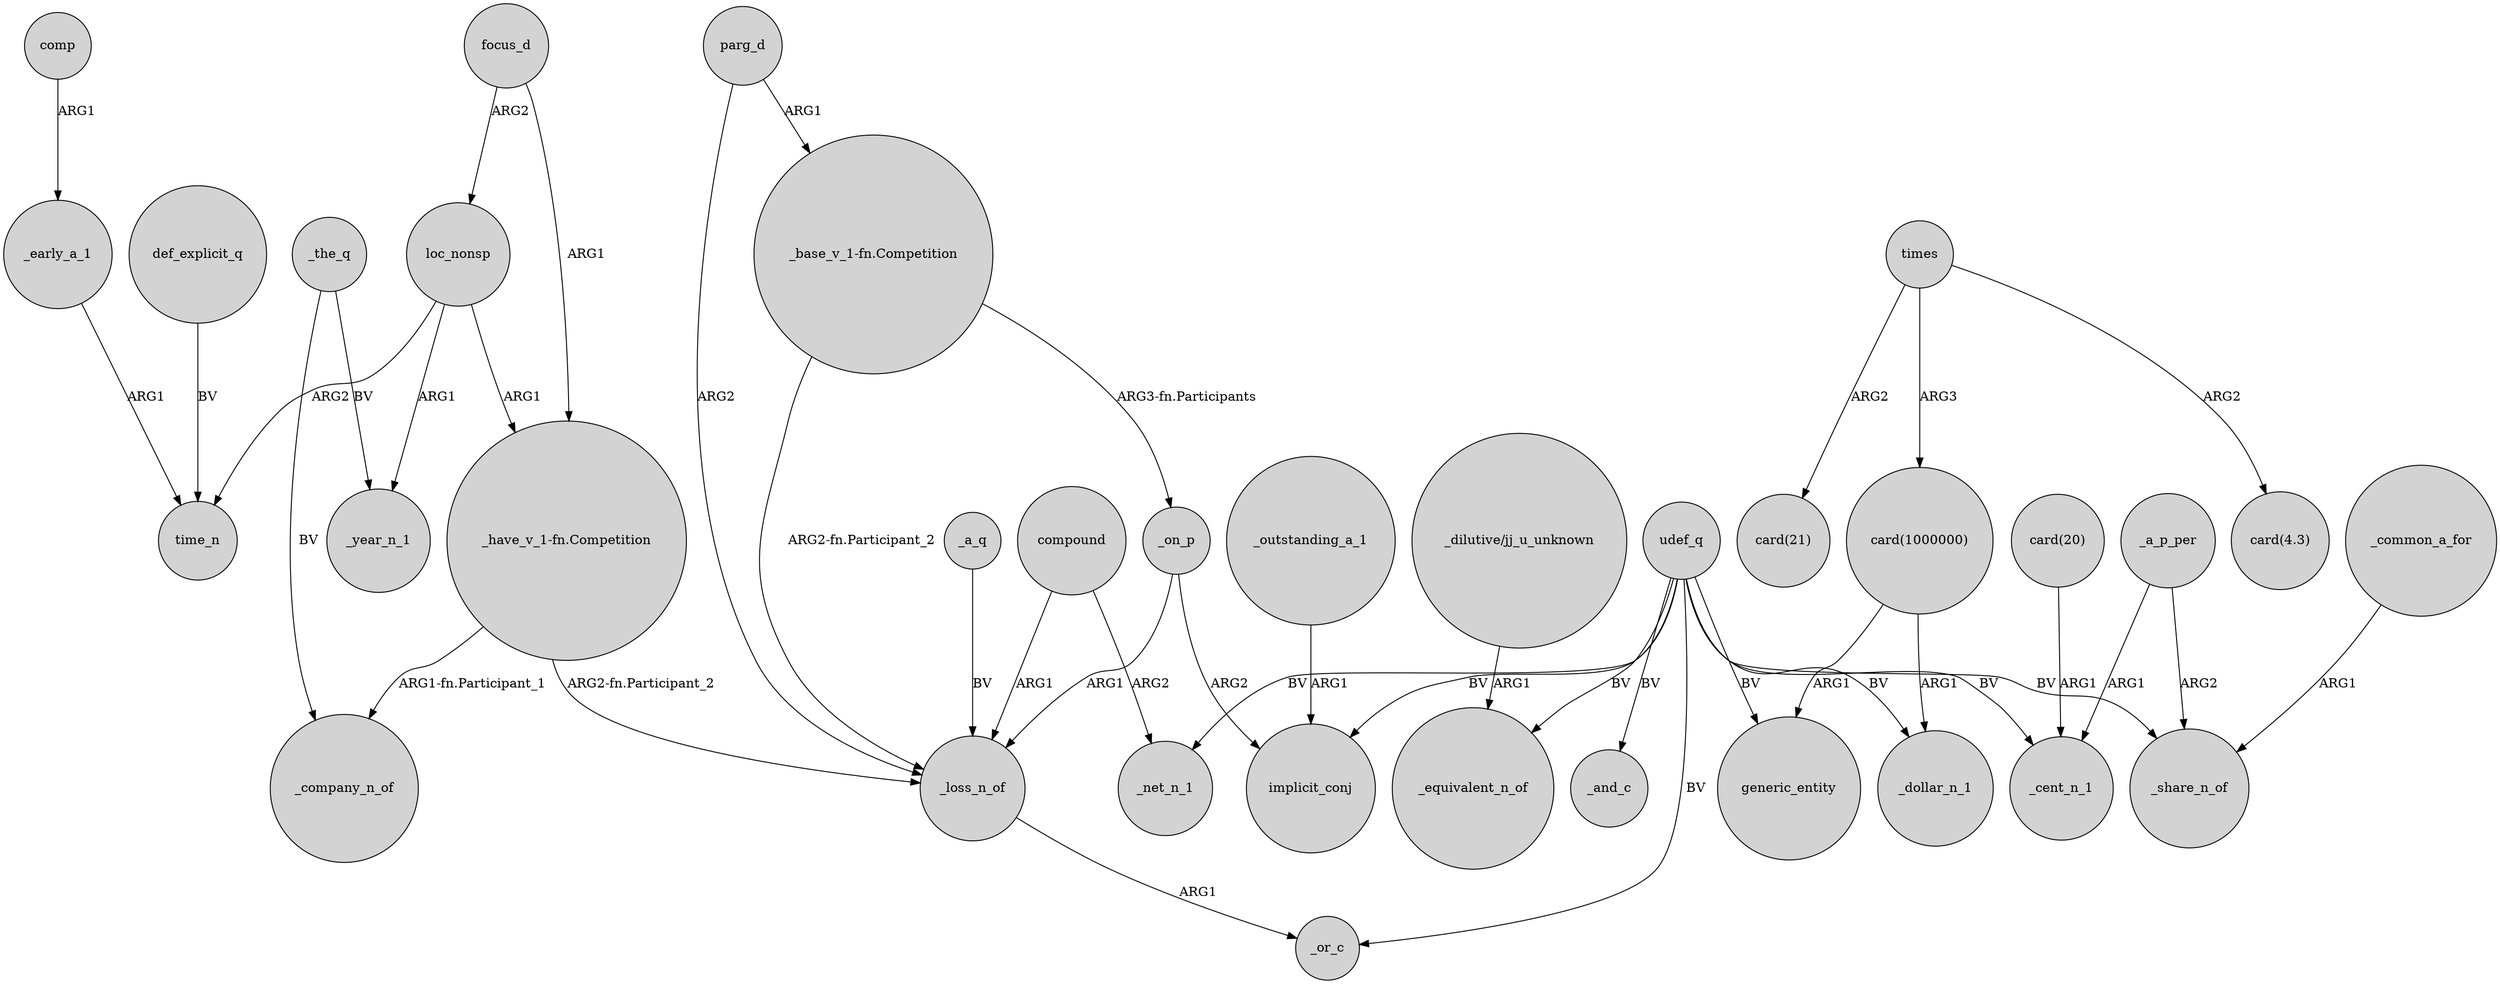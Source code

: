 digraph {
	node [shape=circle style=filled]
	_early_a_1 -> time_n [label=ARG1]
	udef_q -> _equivalent_n_of [label=BV]
	_a_q -> _loss_n_of [label=BV]
	times -> "card(21)" [label=ARG2]
	"card(20)" -> _cent_n_1 [label=ARG1]
	parg_d -> _loss_n_of [label=ARG2]
	compound -> _net_n_1 [label=ARG2]
	"_dilutive/jj_u_unknown" -> _equivalent_n_of [label=ARG1]
	_on_p -> _loss_n_of [label=ARG1]
	_a_p_per -> _cent_n_1 [label=ARG1]
	loc_nonsp -> _year_n_1 [label=ARG1]
	times -> "card(1000000)" [label=ARG3]
	focus_d -> "_have_v_1-fn.Competition" [label=ARG1]
	_common_a_for -> _share_n_of [label=ARG1]
	comp -> _early_a_1 [label=ARG1]
	focus_d -> loc_nonsp [label=ARG2]
	udef_q -> _and_c [label=BV]
	udef_q -> _cent_n_1 [label=BV]
	"_base_v_1-fn.Competition" -> _loss_n_of [label="ARG2-fn.Participant_2"]
	udef_q -> generic_entity [label=BV]
	udef_q -> _or_c [label=BV]
	_outstanding_a_1 -> implicit_conj [label=ARG1]
	"card(1000000)" -> generic_entity [label=ARG1]
	"_have_v_1-fn.Competition" -> _loss_n_of [label="ARG2-fn.Participant_2"]
	compound -> _loss_n_of [label=ARG1]
	_a_p_per -> _share_n_of [label=ARG2]
	_the_q -> _year_n_1 [label=BV]
	udef_q -> _share_n_of [label=BV]
	udef_q -> _net_n_1 [label=BV]
	udef_q -> _dollar_n_1 [label=BV]
	times -> "card(4.3)" [label=ARG2]
	"card(1000000)" -> _dollar_n_1 [label=ARG1]
	loc_nonsp -> "_have_v_1-fn.Competition" [label=ARG1]
	"_have_v_1-fn.Competition" -> _company_n_of [label="ARG1-fn.Participant_1"]
	"_base_v_1-fn.Competition" -> _on_p [label="ARG3-fn.Participants"]
	_loss_n_of -> _or_c [label=ARG1]
	def_explicit_q -> time_n [label=BV]
	_on_p -> implicit_conj [label=ARG2]
	loc_nonsp -> time_n [label=ARG2]
	_the_q -> _company_n_of [label=BV]
	udef_q -> implicit_conj [label=BV]
	parg_d -> "_base_v_1-fn.Competition" [label=ARG1]
}
